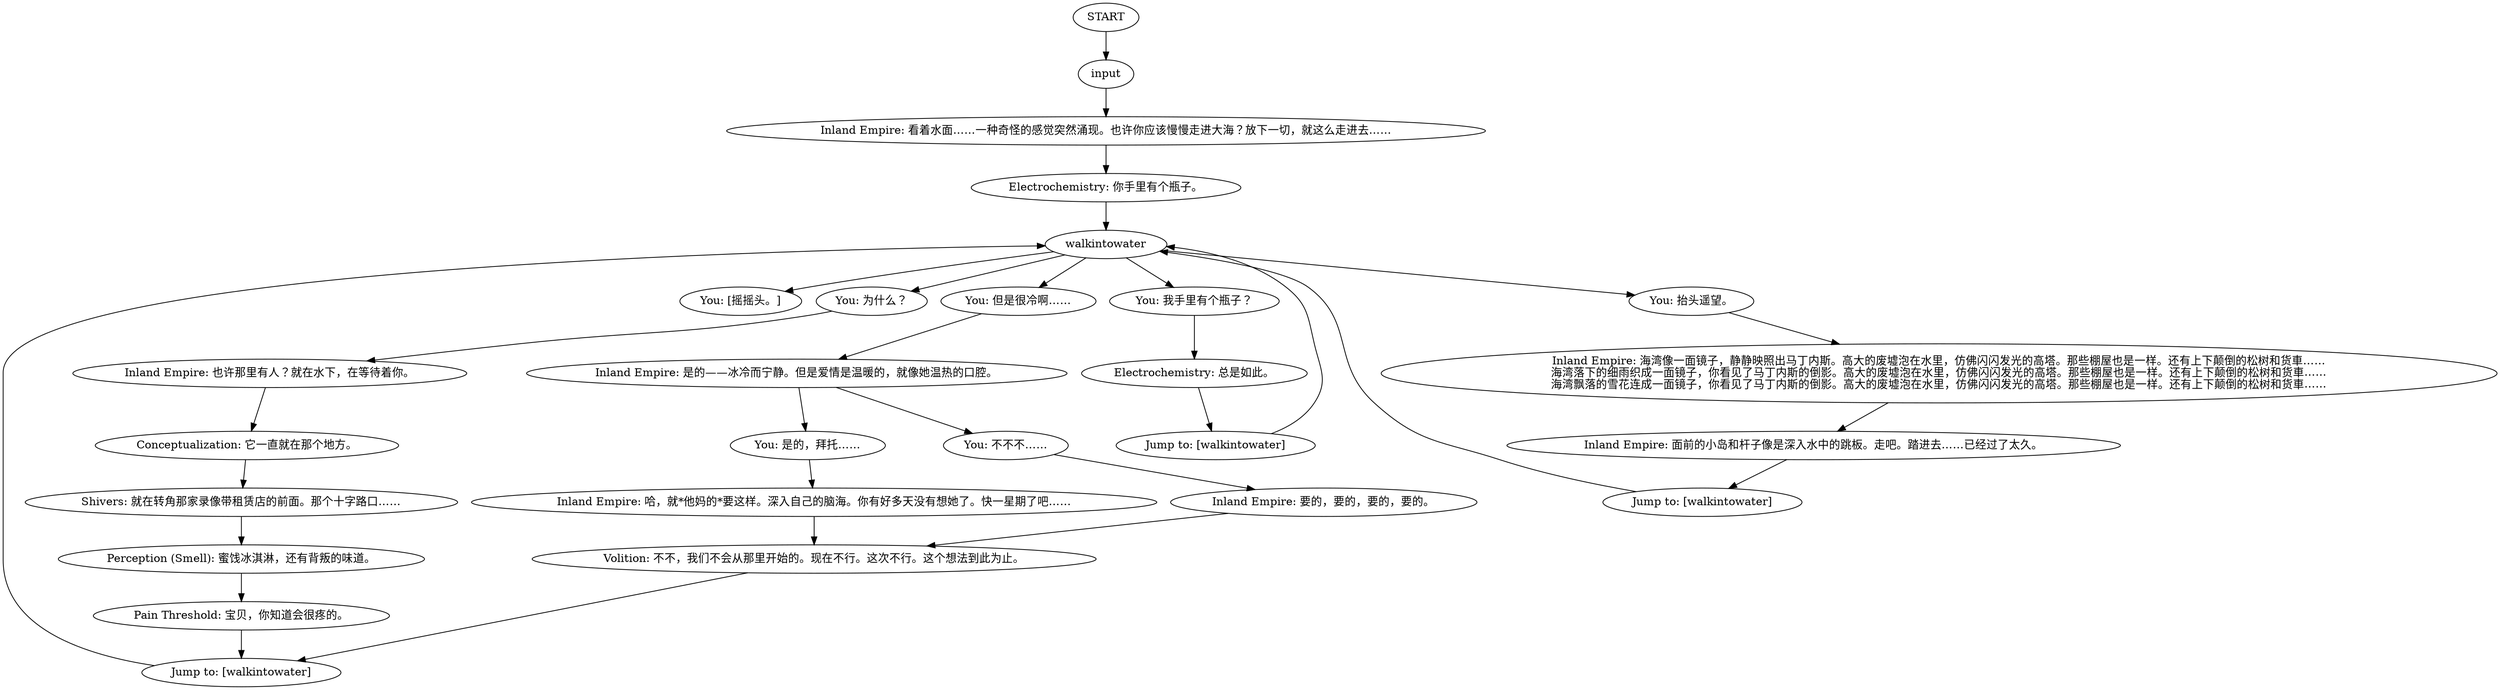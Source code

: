 # SEAFORT ORB / walk into water
# (walk into water dialogue, foreshadowing for dream)
# ==================================================
digraph G {
	  0 [label="START"];
	  1 [label="input"];
	  2 [label="Inland Empire: 看着水面……一种奇怪的感觉突然涌现。也许你应该慢慢走进大海？放下一切，就这么走进去……"];
	  3 [label="You: [摇摇头。]"];
	  4 [label="Jump to: [walkintowater]"];
	  5 [label="You: 我手里有个瓶子？"];
	  6 [label="Electrochemistry: 总是如此。"];
	  7 [label="Inland Empire: 面前的小岛和杆子像是深入水中的跳板。走吧。踏进去……已经过了太久。"];
	  8 [label="walkintowater"];
	  9 [label="You: 为什么？"];
	  10 [label="Electrochemistry: 你手里有个瓶子。"];
	  11 [label="Perception (Smell): 蜜饯冰淇淋，还有背叛的味道。"];
	  13 [label="Inland Empire: 也许那里有人？就在水下，在等待着你。"];
	  14 [label="Jump to: [walkintowater]"];
	  15 [label="Conceptualization: 它一直就在那个地方。"];
	  16 [label="Jump to: [walkintowater]"];
	  17 [label="Inland Empire: 是的——冰冷而宁静。但是爱情是温暖的，就像她温热的口腔。"];
	  18 [label="Inland Empire: 海湾像一面镜子，静静映照出马丁内斯。高大的废墟泡在水里，仿佛闪闪发光的高塔。那些棚屋也是一样。还有上下颠倒的松树和货車……\n海湾落下的细雨织成一面镜子，你看见了马丁内斯的倒影。高大的废墟泡在水里，仿佛闪闪发光的高塔。那些棚屋也是一样。还有上下颠倒的松树和货車……\n海湾飘落的雪花连成一面镜子，你看见了马丁内斯的倒影。高大的废墟泡在水里，仿佛闪闪发光的高塔。那些棚屋也是一样。还有上下颠倒的松树和货車……"];
	  19 [label="Inland Empire: 要的，要的，要的，要的。"];
	  20 [label="Volition: 不不，我们不会从那里开始的。现在不行。这次不行。这个想法到此为止。"];
	  21 [label="You: 不不不……"];
	  22 [label="Shivers: 就在转角那家录像带租赁店的前面。那个十字路口……"];
	  23 [label="You: 但是很冷啊……"];
	  24 [label="Inland Empire: 哈，就*他妈的*要这样。深入自己的脑海。你有好多天没有想她了。快一星期了吧……"];
	  25 [label="You: 是的，拜托……"];
	  26 [label="You: 抬头遥望。"];
	  27 [label="Pain Threshold: 宝贝，你知道会很疼的。"];
	  0 -> 1
	  1 -> 2
	  2 -> 10
	  4 -> 8
	  5 -> 6
	  6 -> 14
	  7 -> 16
	  8 -> 3
	  8 -> 5
	  8 -> 9
	  8 -> 23
	  8 -> 26
	  9 -> 13
	  10 -> 8
	  11 -> 27
	  13 -> 15
	  14 -> 8
	  15 -> 22
	  16 -> 8
	  17 -> 25
	  17 -> 21
	  18 -> 7
	  19 -> 20
	  20 -> 4
	  21 -> 19
	  22 -> 11
	  23 -> 17
	  24 -> 20
	  25 -> 24
	  26 -> 18
	  27 -> 4
}

